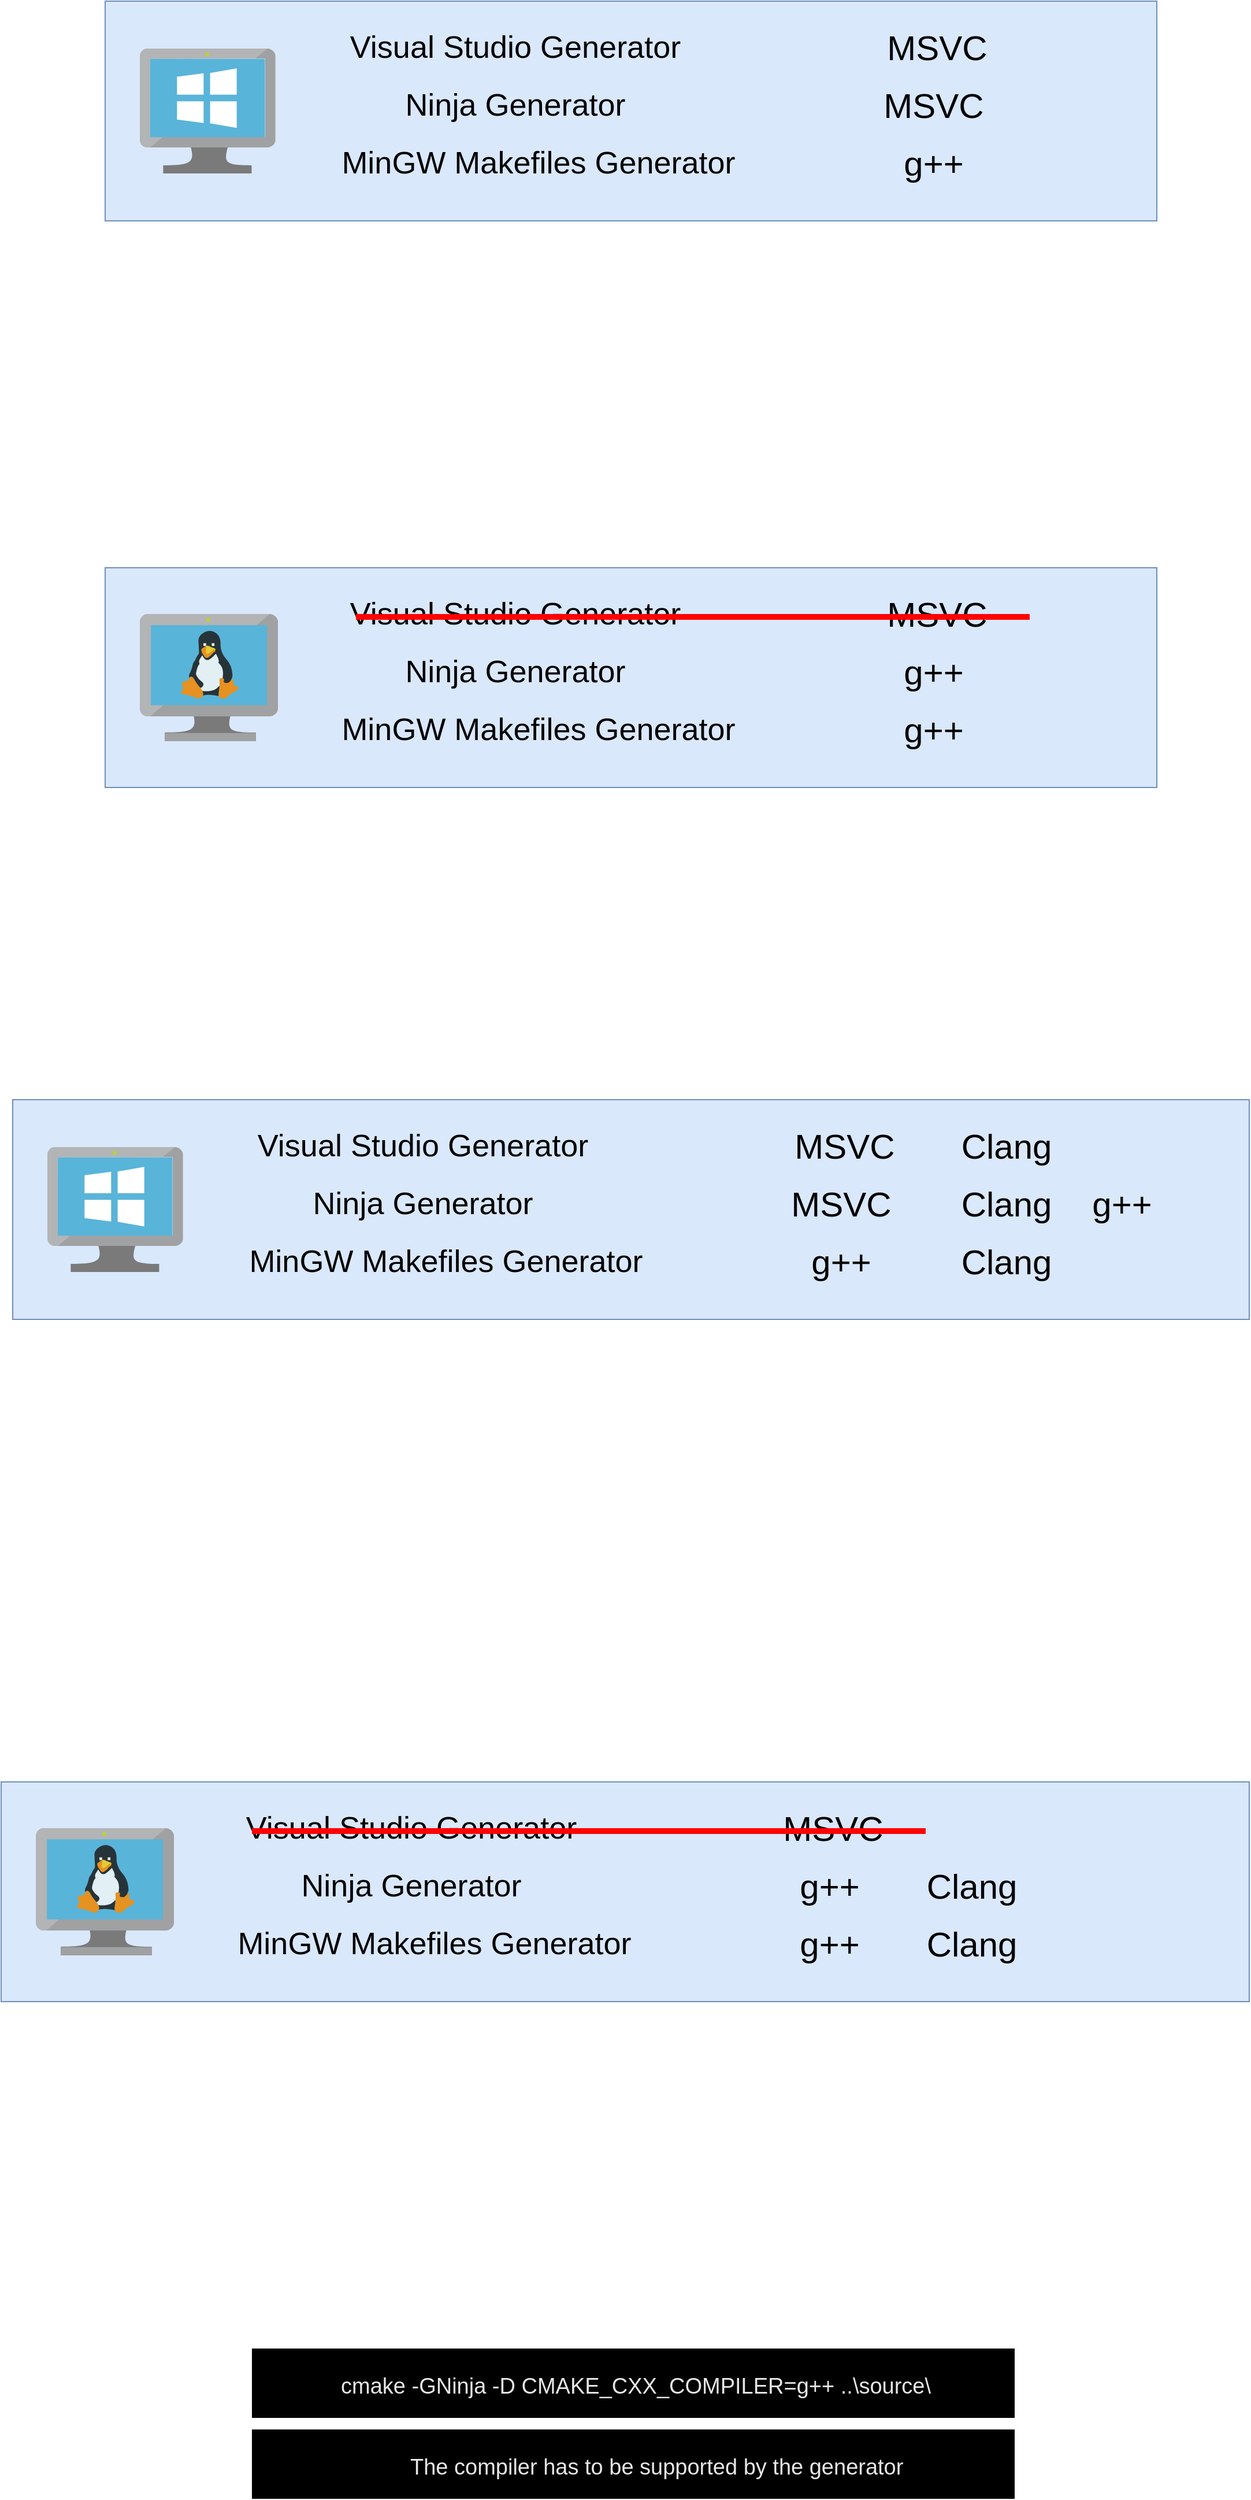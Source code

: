 <mxfile version="14.5.4" type="github">
  <diagram id="CwN7_leokWLL11fwspEB" name="Page-1">
    <mxGraphModel dx="1490" dy="609" grid="1" gridSize="10" guides="1" tooltips="1" connect="1" arrows="1" fold="1" page="1" pageScale="1" pageWidth="2339" pageHeight="3300" math="0" shadow="0">
      <root>
        <mxCell id="0" />
        <mxCell id="1" parent="0" />
        <mxCell id="1SlARpj1RELaJa2obe_a-45" value="" style="rounded=0;whiteSpace=wrap;html=1;fillColor=#000000;strokeColor=none;" vertex="1" parent="1">
          <mxGeometry x="817" y="2310" width="660" height="60" as="geometry" />
        </mxCell>
        <mxCell id="1SlARpj1RELaJa2obe_a-8" value="" style="rounded=0;whiteSpace=wrap;html=1;fillColor=#dae8fc;strokeColor=#6c8ebf;" vertex="1" parent="1">
          <mxGeometry x="690" y="280" width="910" height="190" as="geometry" />
        </mxCell>
        <mxCell id="1SlARpj1RELaJa2obe_a-1" value="&lt;font style=&quot;font-size: 27px&quot;&gt;Visual Studio Generator&lt;/font&gt;" style="text;html=1;strokeColor=none;fillColor=none;align=center;verticalAlign=middle;whiteSpace=wrap;rounded=0;" vertex="1" parent="1">
          <mxGeometry x="870" y="310" width="350" height="20" as="geometry" />
        </mxCell>
        <mxCell id="1SlARpj1RELaJa2obe_a-2" value="&lt;font style=&quot;font-size: 27px&quot;&gt;Ninja Generator&lt;/font&gt;" style="text;html=1;strokeColor=none;fillColor=none;align=center;verticalAlign=middle;whiteSpace=wrap;rounded=0;" vertex="1" parent="1">
          <mxGeometry x="870" y="360" width="350" height="20" as="geometry" />
        </mxCell>
        <mxCell id="1SlARpj1RELaJa2obe_a-3" value="&lt;font style=&quot;font-size: 27px&quot;&gt;MinGW Makefiles Generator&lt;/font&gt;" style="text;html=1;strokeColor=none;fillColor=none;align=center;verticalAlign=middle;whiteSpace=wrap;rounded=0;" vertex="1" parent="1">
          <mxGeometry x="890" y="410" width="350" height="20" as="geometry" />
        </mxCell>
        <mxCell id="1SlARpj1RELaJa2obe_a-4" value="&lt;font style=&quot;font-size: 30px&quot;&gt;MSVC&lt;/font&gt;" style="text;html=1;strokeColor=none;fillColor=none;align=center;verticalAlign=middle;whiteSpace=wrap;rounded=0;" vertex="1" parent="1">
          <mxGeometry x="1390" y="310" width="40" height="20" as="geometry" />
        </mxCell>
        <mxCell id="1SlARpj1RELaJa2obe_a-5" value="&lt;font style=&quot;font-size: 30px&quot;&gt;MSVC&lt;/font&gt;" style="text;html=1;strokeColor=none;fillColor=none;align=center;verticalAlign=middle;whiteSpace=wrap;rounded=0;" vertex="1" parent="1">
          <mxGeometry x="1387" y="360" width="40" height="20" as="geometry" />
        </mxCell>
        <mxCell id="1SlARpj1RELaJa2obe_a-6" value="&lt;font style=&quot;font-size: 30px&quot;&gt;g++&lt;/font&gt;" style="text;html=1;strokeColor=none;fillColor=none;align=center;verticalAlign=middle;whiteSpace=wrap;rounded=0;" vertex="1" parent="1">
          <mxGeometry x="1387" y="410" width="40" height="20" as="geometry" />
        </mxCell>
        <mxCell id="1SlARpj1RELaJa2obe_a-9" value="" style="aspect=fixed;html=1;points=[];align=center;image;fontSize=12;image=img/lib/mscae/VirtualMachineWindows.svg;" vertex="1" parent="1">
          <mxGeometry x="720" y="321" width="117.39" height="108" as="geometry" />
        </mxCell>
        <mxCell id="1SlARpj1RELaJa2obe_a-10" value="" style="rounded=0;whiteSpace=wrap;html=1;fillColor=#dae8fc;strokeColor=#6c8ebf;" vertex="1" parent="1">
          <mxGeometry x="690" y="770" width="910" height="190" as="geometry" />
        </mxCell>
        <mxCell id="1SlARpj1RELaJa2obe_a-11" value="&lt;font style=&quot;font-size: 27px&quot;&gt;Visual Studio Generator&lt;/font&gt;" style="text;html=1;strokeColor=none;fillColor=none;align=center;verticalAlign=middle;whiteSpace=wrap;rounded=0;" vertex="1" parent="1">
          <mxGeometry x="870" y="800" width="350" height="20" as="geometry" />
        </mxCell>
        <mxCell id="1SlARpj1RELaJa2obe_a-12" value="&lt;font style=&quot;font-size: 27px&quot;&gt;Ninja Generator&lt;/font&gt;" style="text;html=1;strokeColor=none;fillColor=none;align=center;verticalAlign=middle;whiteSpace=wrap;rounded=0;" vertex="1" parent="1">
          <mxGeometry x="870" y="850" width="350" height="20" as="geometry" />
        </mxCell>
        <mxCell id="1SlARpj1RELaJa2obe_a-13" value="&lt;font style=&quot;font-size: 27px&quot;&gt;MinGW Makefiles Generator&lt;/font&gt;" style="text;html=1;strokeColor=none;fillColor=none;align=center;verticalAlign=middle;whiteSpace=wrap;rounded=0;" vertex="1" parent="1">
          <mxGeometry x="890" y="900" width="350" height="20" as="geometry" />
        </mxCell>
        <mxCell id="1SlARpj1RELaJa2obe_a-14" value="&lt;font style=&quot;font-size: 30px&quot;&gt;MSVC&lt;/font&gt;" style="text;html=1;strokeColor=none;fillColor=none;align=center;verticalAlign=middle;whiteSpace=wrap;rounded=0;" vertex="1" parent="1">
          <mxGeometry x="1390" y="800" width="40" height="20" as="geometry" />
        </mxCell>
        <mxCell id="1SlARpj1RELaJa2obe_a-15" value="&lt;font style=&quot;font-size: 30px&quot;&gt;g++&lt;/font&gt;" style="text;html=1;strokeColor=none;fillColor=none;align=center;verticalAlign=middle;whiteSpace=wrap;rounded=0;" vertex="1" parent="1">
          <mxGeometry x="1387" y="850" width="40" height="20" as="geometry" />
        </mxCell>
        <mxCell id="1SlARpj1RELaJa2obe_a-16" value="&lt;font style=&quot;font-size: 30px&quot;&gt;g++&lt;/font&gt;" style="text;html=1;strokeColor=none;fillColor=none;align=center;verticalAlign=middle;whiteSpace=wrap;rounded=0;" vertex="1" parent="1">
          <mxGeometry x="1387" y="900" width="40" height="20" as="geometry" />
        </mxCell>
        <mxCell id="1SlARpj1RELaJa2obe_a-18" value="" style="aspect=fixed;html=1;points=[];align=center;image;fontSize=12;image=img/lib/mscae/VM_Linux.svg;" vertex="1" parent="1">
          <mxGeometry x="720" y="810" width="119.57" height="110" as="geometry" />
        </mxCell>
        <mxCell id="1SlARpj1RELaJa2obe_a-19" value="" style="rounded=0;whiteSpace=wrap;html=1;strokeColor=none;fillColor=#FF0000;" vertex="1" parent="1">
          <mxGeometry x="907" y="810" width="583" height="5" as="geometry" />
        </mxCell>
        <mxCell id="1SlARpj1RELaJa2obe_a-20" value="" style="rounded=0;whiteSpace=wrap;html=1;fillColor=#dae8fc;strokeColor=#6c8ebf;" vertex="1" parent="1">
          <mxGeometry x="610" y="1230" width="1070" height="190" as="geometry" />
        </mxCell>
        <mxCell id="1SlARpj1RELaJa2obe_a-21" value="&lt;font style=&quot;font-size: 27px&quot;&gt;Visual Studio Generator&lt;/font&gt;" style="text;html=1;strokeColor=none;fillColor=none;align=center;verticalAlign=middle;whiteSpace=wrap;rounded=0;" vertex="1" parent="1">
          <mxGeometry x="790" y="1260" width="350" height="20" as="geometry" />
        </mxCell>
        <mxCell id="1SlARpj1RELaJa2obe_a-22" value="&lt;font style=&quot;font-size: 27px&quot;&gt;Ninja Generator&lt;/font&gt;" style="text;html=1;strokeColor=none;fillColor=none;align=center;verticalAlign=middle;whiteSpace=wrap;rounded=0;" vertex="1" parent="1">
          <mxGeometry x="790" y="1310" width="350" height="20" as="geometry" />
        </mxCell>
        <mxCell id="1SlARpj1RELaJa2obe_a-23" value="&lt;font style=&quot;font-size: 27px&quot;&gt;MinGW Makefiles Generator&lt;/font&gt;" style="text;html=1;strokeColor=none;fillColor=none;align=center;verticalAlign=middle;whiteSpace=wrap;rounded=0;" vertex="1" parent="1">
          <mxGeometry x="810" y="1360" width="350" height="20" as="geometry" />
        </mxCell>
        <mxCell id="1SlARpj1RELaJa2obe_a-24" value="&lt;font style=&quot;font-size: 30px&quot;&gt;MSVC&lt;/font&gt;" style="text;html=1;strokeColor=none;fillColor=none;align=center;verticalAlign=middle;whiteSpace=wrap;rounded=0;" vertex="1" parent="1">
          <mxGeometry x="1310" y="1260" width="40" height="20" as="geometry" />
        </mxCell>
        <mxCell id="1SlARpj1RELaJa2obe_a-25" value="&lt;font style=&quot;font-size: 30px&quot;&gt;MSVC&lt;/font&gt;" style="text;html=1;strokeColor=none;fillColor=none;align=center;verticalAlign=middle;whiteSpace=wrap;rounded=0;" vertex="1" parent="1">
          <mxGeometry x="1307" y="1310" width="40" height="20" as="geometry" />
        </mxCell>
        <mxCell id="1SlARpj1RELaJa2obe_a-26" value="&lt;font style=&quot;font-size: 30px&quot;&gt;g++&lt;/font&gt;" style="text;html=1;strokeColor=none;fillColor=none;align=center;verticalAlign=middle;whiteSpace=wrap;rounded=0;" vertex="1" parent="1">
          <mxGeometry x="1307" y="1360" width="40" height="20" as="geometry" />
        </mxCell>
        <mxCell id="1SlARpj1RELaJa2obe_a-27" value="" style="aspect=fixed;html=1;points=[];align=center;image;fontSize=12;image=img/lib/mscae/VirtualMachineWindows.svg;" vertex="1" parent="1">
          <mxGeometry x="640" y="1271" width="117.39" height="108" as="geometry" />
        </mxCell>
        <mxCell id="1SlARpj1RELaJa2obe_a-28" value="&lt;font style=&quot;font-size: 30px&quot;&gt;Clang&lt;/font&gt;" style="text;html=1;strokeColor=none;fillColor=none;align=center;verticalAlign=middle;whiteSpace=wrap;rounded=0;" vertex="1" parent="1">
          <mxGeometry x="1450" y="1260" width="40" height="20" as="geometry" />
        </mxCell>
        <mxCell id="1SlARpj1RELaJa2obe_a-29" value="&lt;font style=&quot;font-size: 30px&quot;&gt;Clang&lt;/font&gt;" style="text;html=1;strokeColor=none;fillColor=none;align=center;verticalAlign=middle;whiteSpace=wrap;rounded=0;" vertex="1" parent="1">
          <mxGeometry x="1450" y="1310" width="40" height="20" as="geometry" />
        </mxCell>
        <mxCell id="1SlARpj1RELaJa2obe_a-30" value="&lt;font style=&quot;font-size: 30px&quot;&gt;g++&lt;/font&gt;" style="text;html=1;strokeColor=none;fillColor=none;align=center;verticalAlign=middle;whiteSpace=wrap;rounded=0;" vertex="1" parent="1">
          <mxGeometry x="1550" y="1310" width="40" height="20" as="geometry" />
        </mxCell>
        <mxCell id="1SlARpj1RELaJa2obe_a-31" value="&lt;font style=&quot;font-size: 30px&quot;&gt;Clang&lt;/font&gt;" style="text;html=1;strokeColor=none;fillColor=none;align=center;verticalAlign=middle;whiteSpace=wrap;rounded=0;" vertex="1" parent="1">
          <mxGeometry x="1450" y="1360" width="40" height="20" as="geometry" />
        </mxCell>
        <mxCell id="1SlARpj1RELaJa2obe_a-32" value="" style="rounded=0;whiteSpace=wrap;html=1;fillColor=#dae8fc;strokeColor=#6c8ebf;" vertex="1" parent="1">
          <mxGeometry x="600" y="1820" width="1080" height="190" as="geometry" />
        </mxCell>
        <mxCell id="1SlARpj1RELaJa2obe_a-33" value="&lt;font style=&quot;font-size: 27px&quot;&gt;Visual Studio Generator&lt;/font&gt;" style="text;html=1;strokeColor=none;fillColor=none;align=center;verticalAlign=middle;whiteSpace=wrap;rounded=0;" vertex="1" parent="1">
          <mxGeometry x="780" y="1850" width="350" height="20" as="geometry" />
        </mxCell>
        <mxCell id="1SlARpj1RELaJa2obe_a-34" value="&lt;font style=&quot;font-size: 27px&quot;&gt;Ninja Generator&lt;/font&gt;" style="text;html=1;strokeColor=none;fillColor=none;align=center;verticalAlign=middle;whiteSpace=wrap;rounded=0;" vertex="1" parent="1">
          <mxGeometry x="780" y="1900" width="350" height="20" as="geometry" />
        </mxCell>
        <mxCell id="1SlARpj1RELaJa2obe_a-35" value="&lt;font style=&quot;font-size: 27px&quot;&gt;MinGW Makefiles Generator&lt;/font&gt;" style="text;html=1;strokeColor=none;fillColor=none;align=center;verticalAlign=middle;whiteSpace=wrap;rounded=0;" vertex="1" parent="1">
          <mxGeometry x="800" y="1950" width="350" height="20" as="geometry" />
        </mxCell>
        <mxCell id="1SlARpj1RELaJa2obe_a-36" value="&lt;font style=&quot;font-size: 30px&quot;&gt;MSVC&lt;/font&gt;" style="text;html=1;strokeColor=none;fillColor=none;align=center;verticalAlign=middle;whiteSpace=wrap;rounded=0;" vertex="1" parent="1">
          <mxGeometry x="1300" y="1850" width="40" height="20" as="geometry" />
        </mxCell>
        <mxCell id="1SlARpj1RELaJa2obe_a-37" value="&lt;font style=&quot;font-size: 30px&quot;&gt;g++&lt;/font&gt;" style="text;html=1;strokeColor=none;fillColor=none;align=center;verticalAlign=middle;whiteSpace=wrap;rounded=0;" vertex="1" parent="1">
          <mxGeometry x="1297" y="1900" width="40" height="20" as="geometry" />
        </mxCell>
        <mxCell id="1SlARpj1RELaJa2obe_a-38" value="&lt;font style=&quot;font-size: 30px&quot;&gt;g++&lt;/font&gt;" style="text;html=1;strokeColor=none;fillColor=none;align=center;verticalAlign=middle;whiteSpace=wrap;rounded=0;" vertex="1" parent="1">
          <mxGeometry x="1297" y="1950" width="40" height="20" as="geometry" />
        </mxCell>
        <mxCell id="1SlARpj1RELaJa2obe_a-39" value="" style="aspect=fixed;html=1;points=[];align=center;image;fontSize=12;image=img/lib/mscae/VM_Linux.svg;" vertex="1" parent="1">
          <mxGeometry x="630" y="1860" width="119.57" height="110" as="geometry" />
        </mxCell>
        <mxCell id="1SlARpj1RELaJa2obe_a-40" value="" style="rounded=0;whiteSpace=wrap;html=1;strokeColor=none;fillColor=#FF0000;" vertex="1" parent="1">
          <mxGeometry x="817" y="1860" width="583" height="5" as="geometry" />
        </mxCell>
        <mxCell id="1SlARpj1RELaJa2obe_a-41" value="&lt;font style=&quot;font-size: 30px&quot;&gt;Clang&lt;/font&gt;" style="text;html=1;strokeColor=none;fillColor=none;align=center;verticalAlign=middle;whiteSpace=wrap;rounded=0;" vertex="1" parent="1">
          <mxGeometry x="1420" y="1900" width="40" height="20" as="geometry" />
        </mxCell>
        <mxCell id="1SlARpj1RELaJa2obe_a-42" value="&lt;font style=&quot;font-size: 30px&quot;&gt;Clang&lt;/font&gt;" style="text;html=1;strokeColor=none;fillColor=none;align=center;verticalAlign=middle;whiteSpace=wrap;rounded=0;" vertex="1" parent="1">
          <mxGeometry x="1420" y="1950" width="40" height="20" as="geometry" />
        </mxCell>
        <mxCell id="1SlARpj1RELaJa2obe_a-44" value="&lt;font style=&quot;font-size: 19px&quot; color=&quot;#E6E6E6&quot;&gt;cmake -GNinja -D CMAKE_CXX_COMPILER=g++ ..\source\&lt;/font&gt;" style="text;whiteSpace=wrap;html=1;" vertex="1" parent="1">
          <mxGeometry x="892" y="2325" width="530" height="30" as="geometry" />
        </mxCell>
        <mxCell id="1SlARpj1RELaJa2obe_a-46" value="" style="rounded=0;whiteSpace=wrap;html=1;fillColor=#000000;strokeColor=none;" vertex="1" parent="1">
          <mxGeometry x="817" y="2380" width="660" height="60" as="geometry" />
        </mxCell>
        <mxCell id="1SlARpj1RELaJa2obe_a-47" value="&lt;font style=&quot;font-size: 19px&quot; color=&quot;#E6E6E6&quot;&gt;The compiler has to be supported by the generator&lt;br&gt;&lt;/font&gt;" style="text;whiteSpace=wrap;html=1;" vertex="1" parent="1">
          <mxGeometry x="952" y="2395" width="530" height="30" as="geometry" />
        </mxCell>
      </root>
    </mxGraphModel>
  </diagram>
</mxfile>
